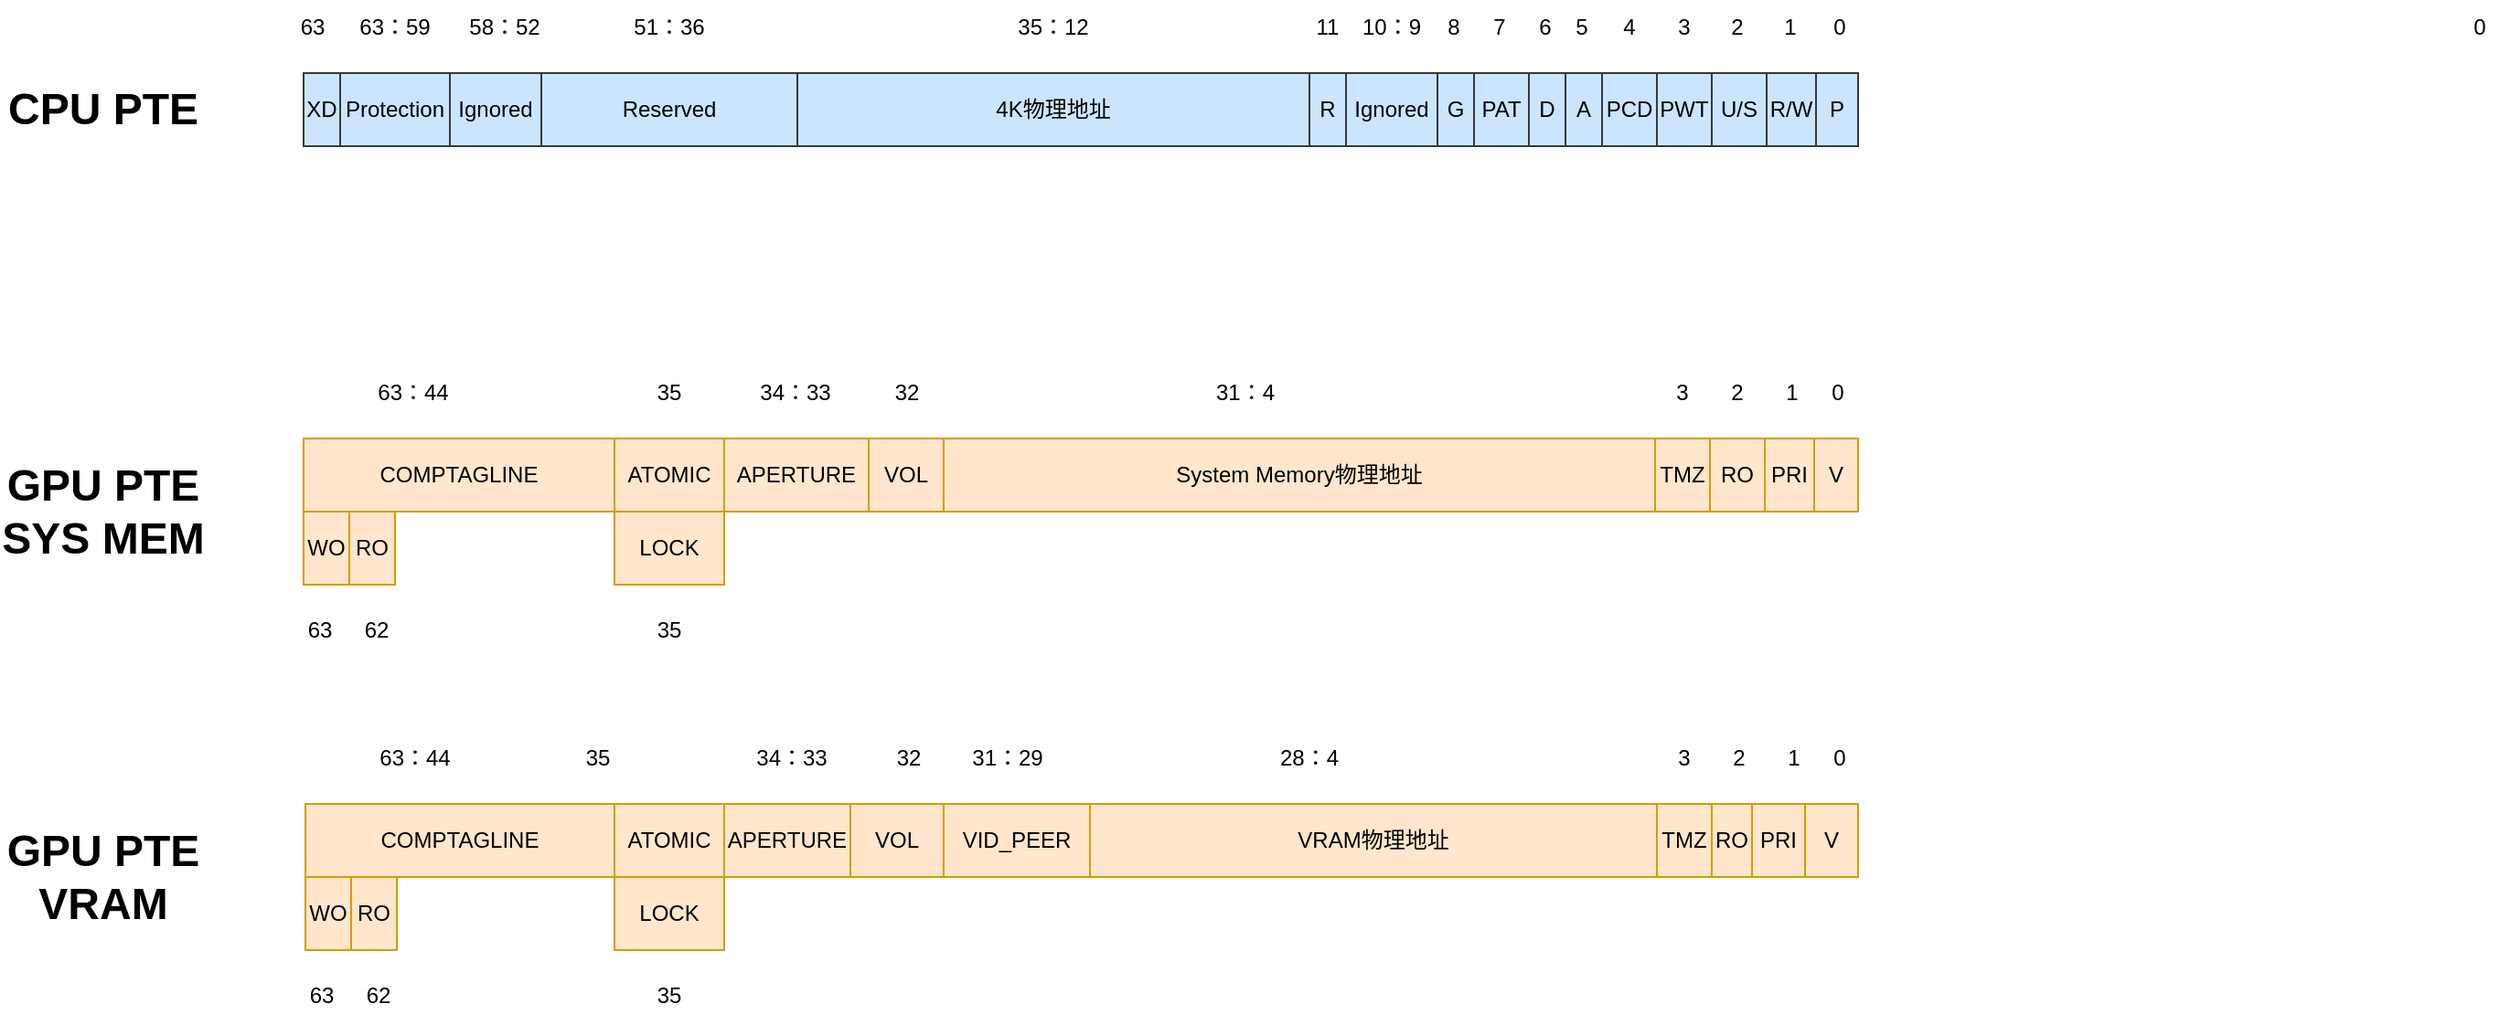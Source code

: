 <mxfile version="24.8.6">
  <diagram name="Page-1" id="d9wSrRjxU6M3m-tKCvw0">
    <mxGraphModel dx="2301" dy="827" grid="1" gridSize="10" guides="1" tooltips="1" connect="1" arrows="1" fold="1" page="1" pageScale="1" pageWidth="850" pageHeight="1100" math="0" shadow="0">
      <root>
        <mxCell id="0" />
        <mxCell id="1" parent="0" />
        <mxCell id="pMPUyEu7R3_AaXZGhj5S-2" value="" style="childLayout=tableLayout;recursiveResize=0;shadow=0;fillColor=#cce5ff;strokeColor=#36393d;glass=0;rounded=0;" vertex="1" parent="1">
          <mxGeometry y="440" width="850" height="40" as="geometry" />
        </mxCell>
        <mxCell id="pMPUyEu7R3_AaXZGhj5S-3" value="" style="shape=tableRow;horizontal=0;startSize=0;swimlaneHead=0;swimlaneBody=0;top=0;left=0;bottom=0;right=0;dropTarget=0;collapsible=0;recursiveResize=0;expand=0;fontStyle=0;fillColor=none;strokeColor=inherit;" vertex="1" parent="pMPUyEu7R3_AaXZGhj5S-2">
          <mxGeometry width="850" height="40" as="geometry" />
        </mxCell>
        <mxCell id="pMPUyEu7R3_AaXZGhj5S-21" value="XD" style="connectable=0;recursiveResize=0;strokeColor=inherit;fillColor=none;align=center;whiteSpace=wrap;html=1;" vertex="1" parent="pMPUyEu7R3_AaXZGhj5S-3">
          <mxGeometry width="20" height="40" as="geometry">
            <mxRectangle width="20" height="40" as="alternateBounds" />
          </mxGeometry>
        </mxCell>
        <mxCell id="pMPUyEu7R3_AaXZGhj5S-20" value="Protection" style="connectable=0;recursiveResize=0;strokeColor=inherit;fillColor=none;align=center;whiteSpace=wrap;html=1;" vertex="1" parent="pMPUyEu7R3_AaXZGhj5S-3">
          <mxGeometry x="20" width="60" height="40" as="geometry">
            <mxRectangle width="60" height="40" as="alternateBounds" />
          </mxGeometry>
        </mxCell>
        <mxCell id="pMPUyEu7R3_AaXZGhj5S-19" value="Ignored" style="connectable=0;recursiveResize=0;strokeColor=inherit;fillColor=none;align=center;whiteSpace=wrap;html=1;" vertex="1" parent="pMPUyEu7R3_AaXZGhj5S-3">
          <mxGeometry x="80" width="50" height="40" as="geometry">
            <mxRectangle width="50" height="40" as="alternateBounds" />
          </mxGeometry>
        </mxCell>
        <mxCell id="pMPUyEu7R3_AaXZGhj5S-18" value="Reserved" style="connectable=0;recursiveResize=0;strokeColor=inherit;fillColor=none;align=center;whiteSpace=wrap;html=1;" vertex="1" parent="pMPUyEu7R3_AaXZGhj5S-3">
          <mxGeometry x="130" width="140" height="40" as="geometry">
            <mxRectangle width="140" height="40" as="alternateBounds" />
          </mxGeometry>
        </mxCell>
        <mxCell id="pMPUyEu7R3_AaXZGhj5S-17" value="4K物理地址" style="connectable=0;recursiveResize=0;strokeColor=inherit;fillColor=none;align=center;whiteSpace=wrap;html=1;" vertex="1" parent="pMPUyEu7R3_AaXZGhj5S-3">
          <mxGeometry x="270" width="280" height="40" as="geometry">
            <mxRectangle width="280" height="40" as="alternateBounds" />
          </mxGeometry>
        </mxCell>
        <mxCell id="pMPUyEu7R3_AaXZGhj5S-4" value="R" style="connectable=0;recursiveResize=0;strokeColor=inherit;fillColor=none;align=center;whiteSpace=wrap;html=1;" vertex="1" parent="pMPUyEu7R3_AaXZGhj5S-3">
          <mxGeometry x="550" width="20" height="40" as="geometry">
            <mxRectangle width="20" height="40" as="alternateBounds" />
          </mxGeometry>
        </mxCell>
        <mxCell id="pMPUyEu7R3_AaXZGhj5S-5" value="Ignored" style="connectable=0;recursiveResize=0;strokeColor=inherit;fillColor=none;align=center;whiteSpace=wrap;html=1;" vertex="1" parent="pMPUyEu7R3_AaXZGhj5S-3">
          <mxGeometry x="570" width="50" height="40" as="geometry">
            <mxRectangle width="50" height="40" as="alternateBounds" />
          </mxGeometry>
        </mxCell>
        <mxCell id="pMPUyEu7R3_AaXZGhj5S-6" value="G" style="connectable=0;recursiveResize=0;strokeColor=inherit;fillColor=none;align=center;whiteSpace=wrap;html=1;" vertex="1" parent="pMPUyEu7R3_AaXZGhj5S-3">
          <mxGeometry x="620" width="20" height="40" as="geometry">
            <mxRectangle width="20" height="40" as="alternateBounds" />
          </mxGeometry>
        </mxCell>
        <mxCell id="pMPUyEu7R3_AaXZGhj5S-15" value="PAT" style="connectable=0;recursiveResize=0;strokeColor=inherit;fillColor=none;align=center;whiteSpace=wrap;html=1;" vertex="1" parent="pMPUyEu7R3_AaXZGhj5S-3">
          <mxGeometry x="640" width="30" height="40" as="geometry">
            <mxRectangle width="30" height="40" as="alternateBounds" />
          </mxGeometry>
        </mxCell>
        <mxCell id="pMPUyEu7R3_AaXZGhj5S-16" value="D" style="connectable=0;recursiveResize=0;strokeColor=inherit;fillColor=none;align=center;whiteSpace=wrap;html=1;" vertex="1" parent="pMPUyEu7R3_AaXZGhj5S-3">
          <mxGeometry x="670" width="20" height="40" as="geometry">
            <mxRectangle width="20" height="40" as="alternateBounds" />
          </mxGeometry>
        </mxCell>
        <mxCell id="pMPUyEu7R3_AaXZGhj5S-34" value="A" style="connectable=0;recursiveResize=0;strokeColor=inherit;fillColor=none;align=center;whiteSpace=wrap;html=1;" vertex="1" parent="pMPUyEu7R3_AaXZGhj5S-3">
          <mxGeometry x="690" width="20" height="40" as="geometry">
            <mxRectangle width="20" height="40" as="alternateBounds" />
          </mxGeometry>
        </mxCell>
        <mxCell id="pMPUyEu7R3_AaXZGhj5S-33" value="PCD" style="connectable=0;recursiveResize=0;strokeColor=inherit;fillColor=none;align=center;whiteSpace=wrap;html=1;" vertex="1" parent="pMPUyEu7R3_AaXZGhj5S-3">
          <mxGeometry x="710" width="30" height="40" as="geometry">
            <mxRectangle width="30" height="40" as="alternateBounds" />
          </mxGeometry>
        </mxCell>
        <mxCell id="pMPUyEu7R3_AaXZGhj5S-32" value="PWT" style="connectable=0;recursiveResize=0;strokeColor=inherit;fillColor=none;align=center;whiteSpace=wrap;html=1;" vertex="1" parent="pMPUyEu7R3_AaXZGhj5S-3">
          <mxGeometry x="740" width="30" height="40" as="geometry">
            <mxRectangle width="30" height="40" as="alternateBounds" />
          </mxGeometry>
        </mxCell>
        <mxCell id="pMPUyEu7R3_AaXZGhj5S-31" value="U/S" style="connectable=0;recursiveResize=0;strokeColor=inherit;fillColor=none;align=center;whiteSpace=wrap;html=1;" vertex="1" parent="pMPUyEu7R3_AaXZGhj5S-3">
          <mxGeometry x="770" width="30" height="40" as="geometry">
            <mxRectangle width="30" height="40" as="alternateBounds" />
          </mxGeometry>
        </mxCell>
        <mxCell id="pMPUyEu7R3_AaXZGhj5S-35" value="R/W" style="connectable=0;recursiveResize=0;strokeColor=inherit;fillColor=none;align=center;whiteSpace=wrap;html=1;" vertex="1" parent="pMPUyEu7R3_AaXZGhj5S-3">
          <mxGeometry x="800" width="27" height="40" as="geometry">
            <mxRectangle width="27" height="40" as="alternateBounds" />
          </mxGeometry>
        </mxCell>
        <mxCell id="pMPUyEu7R3_AaXZGhj5S-36" value="P" style="connectable=0;recursiveResize=0;strokeColor=inherit;fillColor=none;align=center;whiteSpace=wrap;html=1;" vertex="1" parent="pMPUyEu7R3_AaXZGhj5S-3">
          <mxGeometry x="827" width="23" height="40" as="geometry">
            <mxRectangle width="23" height="40" as="alternateBounds" />
          </mxGeometry>
        </mxCell>
        <mxCell id="pMPUyEu7R3_AaXZGhj5S-22" value="63" style="text;html=1;align=center;verticalAlign=middle;whiteSpace=wrap;rounded=0;" vertex="1" parent="1">
          <mxGeometry x="-10" y="400" width="30" height="30" as="geometry" />
        </mxCell>
        <mxCell id="pMPUyEu7R3_AaXZGhj5S-23" value="63：59" style="text;html=1;align=center;verticalAlign=middle;whiteSpace=wrap;rounded=0;" vertex="1" parent="1">
          <mxGeometry x="20" y="400" width="60" height="30" as="geometry" />
        </mxCell>
        <mxCell id="pMPUyEu7R3_AaXZGhj5S-24" value="58：52" style="text;html=1;align=center;verticalAlign=middle;whiteSpace=wrap;rounded=0;" vertex="1" parent="1">
          <mxGeometry x="80" y="400" width="60" height="30" as="geometry" />
        </mxCell>
        <mxCell id="pMPUyEu7R3_AaXZGhj5S-25" value="51：36" style="text;html=1;align=center;verticalAlign=middle;whiteSpace=wrap;rounded=0;" vertex="1" parent="1">
          <mxGeometry x="170" y="400" width="60" height="30" as="geometry" />
        </mxCell>
        <mxCell id="pMPUyEu7R3_AaXZGhj5S-26" value="35：12" style="text;html=1;align=center;verticalAlign=middle;whiteSpace=wrap;rounded=0;" vertex="1" parent="1">
          <mxGeometry x="380" y="400" width="60" height="30" as="geometry" />
        </mxCell>
        <mxCell id="pMPUyEu7R3_AaXZGhj5S-27" value="11" style="text;html=1;align=center;verticalAlign=middle;whiteSpace=wrap;rounded=0;" vertex="1" parent="1">
          <mxGeometry x="550" y="400" width="20" height="30" as="geometry" />
        </mxCell>
        <mxCell id="pMPUyEu7R3_AaXZGhj5S-28" value="10：9" style="text;html=1;align=center;verticalAlign=middle;whiteSpace=wrap;rounded=0;" vertex="1" parent="1">
          <mxGeometry x="575" y="400" width="40" height="30" as="geometry" />
        </mxCell>
        <mxCell id="pMPUyEu7R3_AaXZGhj5S-29" value="8" style="text;html=1;align=center;verticalAlign=middle;whiteSpace=wrap;rounded=0;" vertex="1" parent="1">
          <mxGeometry x="624" y="400" width="10" height="30" as="geometry" />
        </mxCell>
        <mxCell id="pMPUyEu7R3_AaXZGhj5S-30" value="7" style="text;html=1;align=center;verticalAlign=middle;whiteSpace=wrap;rounded=0;" vertex="1" parent="1">
          <mxGeometry x="644" y="400" width="20" height="30" as="geometry" />
        </mxCell>
        <mxCell id="pMPUyEu7R3_AaXZGhj5S-37" value="6" style="text;html=1;align=center;verticalAlign=middle;whiteSpace=wrap;rounded=0;" vertex="1" parent="1">
          <mxGeometry x="669" y="400" width="20" height="30" as="geometry" />
        </mxCell>
        <mxCell id="pMPUyEu7R3_AaXZGhj5S-38" value="4" style="text;html=1;align=center;verticalAlign=middle;whiteSpace=wrap;rounded=0;" vertex="1" parent="1">
          <mxGeometry x="715" y="400" width="20" height="30" as="geometry" />
        </mxCell>
        <mxCell id="pMPUyEu7R3_AaXZGhj5S-39" value="2" style="text;html=1;align=center;verticalAlign=middle;whiteSpace=wrap;rounded=0;" vertex="1" parent="1">
          <mxGeometry x="774" y="400" width="20" height="30" as="geometry" />
        </mxCell>
        <mxCell id="pMPUyEu7R3_AaXZGhj5S-40" value="1" style="text;html=1;align=center;verticalAlign=middle;whiteSpace=wrap;rounded=0;" vertex="1" parent="1">
          <mxGeometry x="803" y="400" width="20" height="30" as="geometry" />
        </mxCell>
        <mxCell id="pMPUyEu7R3_AaXZGhj5S-41" value="0" style="text;html=1;align=center;verticalAlign=middle;whiteSpace=wrap;rounded=0;" vertex="1" parent="1">
          <mxGeometry x="1180" y="400" width="20" height="30" as="geometry" />
        </mxCell>
        <mxCell id="pMPUyEu7R3_AaXZGhj5S-42" value="0" style="text;html=1;align=center;verticalAlign=middle;whiteSpace=wrap;rounded=0;" vertex="1" parent="1">
          <mxGeometry x="830" y="400" width="20" height="30" as="geometry" />
        </mxCell>
        <mxCell id="pMPUyEu7R3_AaXZGhj5S-45" value="3" style="text;html=1;align=center;verticalAlign=middle;whiteSpace=wrap;rounded=0;" vertex="1" parent="1">
          <mxGeometry x="745" y="400" width="20" height="30" as="geometry" />
        </mxCell>
        <mxCell id="pMPUyEu7R3_AaXZGhj5S-46" value="5" style="text;html=1;align=center;verticalAlign=middle;whiteSpace=wrap;rounded=0;" vertex="1" parent="1">
          <mxGeometry x="689" y="400" width="20" height="30" as="geometry" />
        </mxCell>
        <mxCell id="pMPUyEu7R3_AaXZGhj5S-47" value="" style="childLayout=tableLayout;recursiveResize=0;shadow=0;fillColor=#ffe6cc;strokeColor=#d79b00;glass=0;rounded=0;" vertex="1" parent="1">
          <mxGeometry y="640" width="850" height="40" as="geometry" />
        </mxCell>
        <mxCell id="pMPUyEu7R3_AaXZGhj5S-48" value="" style="shape=tableRow;horizontal=0;startSize=0;swimlaneHead=0;swimlaneBody=0;top=0;left=0;bottom=0;right=0;dropTarget=0;collapsible=0;recursiveResize=0;expand=0;fontStyle=0;fillColor=none;strokeColor=inherit;" vertex="1" parent="pMPUyEu7R3_AaXZGhj5S-47">
          <mxGeometry width="850" height="40" as="geometry" />
        </mxCell>
        <mxCell id="pMPUyEu7R3_AaXZGhj5S-86" value="COMPTAGLINE" style="connectable=0;recursiveResize=0;strokeColor=inherit;fillColor=none;align=center;whiteSpace=wrap;html=1;" vertex="1" parent="pMPUyEu7R3_AaXZGhj5S-48">
          <mxGeometry width="170" height="40" as="geometry">
            <mxRectangle width="170" height="40" as="alternateBounds" />
          </mxGeometry>
        </mxCell>
        <mxCell id="pMPUyEu7R3_AaXZGhj5S-85" value="ATOMIC" style="connectable=0;recursiveResize=0;strokeColor=inherit;fillColor=none;align=center;whiteSpace=wrap;html=1;" vertex="1" parent="pMPUyEu7R3_AaXZGhj5S-48">
          <mxGeometry x="170" width="60" height="40" as="geometry">
            <mxRectangle width="60" height="40" as="alternateBounds" />
          </mxGeometry>
        </mxCell>
        <mxCell id="pMPUyEu7R3_AaXZGhj5S-83" value="APERTURE" style="connectable=0;recursiveResize=0;strokeColor=inherit;fillColor=none;align=center;whiteSpace=wrap;html=1;" vertex="1" parent="pMPUyEu7R3_AaXZGhj5S-48">
          <mxGeometry x="230" width="79" height="40" as="geometry">
            <mxRectangle width="79" height="40" as="alternateBounds" />
          </mxGeometry>
        </mxCell>
        <mxCell id="pMPUyEu7R3_AaXZGhj5S-82" value="VOL" style="connectable=0;recursiveResize=0;strokeColor=inherit;fillColor=none;align=center;whiteSpace=wrap;html=1;" vertex="1" parent="pMPUyEu7R3_AaXZGhj5S-48">
          <mxGeometry x="309" width="41" height="40" as="geometry">
            <mxRectangle width="41" height="40" as="alternateBounds" />
          </mxGeometry>
        </mxCell>
        <mxCell id="pMPUyEu7R3_AaXZGhj5S-53" value="System Memory物理地址" style="connectable=0;recursiveResize=0;strokeColor=inherit;fillColor=none;align=center;whiteSpace=wrap;html=1;" vertex="1" parent="pMPUyEu7R3_AaXZGhj5S-48">
          <mxGeometry x="350" width="389" height="40" as="geometry">
            <mxRectangle width="389" height="40" as="alternateBounds" />
          </mxGeometry>
        </mxCell>
        <mxCell id="pMPUyEu7R3_AaXZGhj5S-61" value="TMZ" style="connectable=0;recursiveResize=0;strokeColor=inherit;fillColor=none;align=center;whiteSpace=wrap;html=1;" vertex="1" parent="pMPUyEu7R3_AaXZGhj5S-48">
          <mxGeometry x="739" width="30" height="40" as="geometry">
            <mxRectangle width="30" height="40" as="alternateBounds" />
          </mxGeometry>
        </mxCell>
        <mxCell id="pMPUyEu7R3_AaXZGhj5S-62" value="RO" style="connectable=0;recursiveResize=0;strokeColor=inherit;fillColor=none;align=center;whiteSpace=wrap;html=1;" vertex="1" parent="pMPUyEu7R3_AaXZGhj5S-48">
          <mxGeometry x="769" width="30" height="40" as="geometry">
            <mxRectangle width="30" height="40" as="alternateBounds" />
          </mxGeometry>
        </mxCell>
        <mxCell id="pMPUyEu7R3_AaXZGhj5S-63" value="PRI" style="connectable=0;recursiveResize=0;strokeColor=inherit;fillColor=none;align=center;whiteSpace=wrap;html=1;" vertex="1" parent="pMPUyEu7R3_AaXZGhj5S-48">
          <mxGeometry x="799" width="27" height="40" as="geometry">
            <mxRectangle width="27" height="40" as="alternateBounds" />
          </mxGeometry>
        </mxCell>
        <mxCell id="pMPUyEu7R3_AaXZGhj5S-64" value="V" style="connectable=0;recursiveResize=0;strokeColor=inherit;fillColor=none;align=center;whiteSpace=wrap;html=1;" vertex="1" parent="pMPUyEu7R3_AaXZGhj5S-48">
          <mxGeometry x="826" width="24" height="40" as="geometry">
            <mxRectangle width="24" height="40" as="alternateBounds" />
          </mxGeometry>
        </mxCell>
        <mxCell id="pMPUyEu7R3_AaXZGhj5S-87" value="0" style="text;html=1;align=center;verticalAlign=middle;whiteSpace=wrap;rounded=0;" vertex="1" parent="1">
          <mxGeometry x="829" y="600" width="20" height="30" as="geometry" />
        </mxCell>
        <mxCell id="pMPUyEu7R3_AaXZGhj5S-91" value="1" style="text;html=1;align=center;verticalAlign=middle;whiteSpace=wrap;rounded=0;" vertex="1" parent="1">
          <mxGeometry x="804" y="600" width="20" height="30" as="geometry" />
        </mxCell>
        <mxCell id="pMPUyEu7R3_AaXZGhj5S-92" value="2" style="text;html=1;align=center;verticalAlign=middle;whiteSpace=wrap;rounded=0;" vertex="1" parent="1">
          <mxGeometry x="774" y="600" width="20" height="30" as="geometry" />
        </mxCell>
        <mxCell id="pMPUyEu7R3_AaXZGhj5S-93" value="3" style="text;html=1;align=center;verticalAlign=middle;whiteSpace=wrap;rounded=0;" vertex="1" parent="1">
          <mxGeometry x="744" y="600" width="20" height="30" as="geometry" />
        </mxCell>
        <mxCell id="pMPUyEu7R3_AaXZGhj5S-94" value="31：4" style="text;html=1;align=center;verticalAlign=middle;whiteSpace=wrap;rounded=0;" vertex="1" parent="1">
          <mxGeometry x="490" y="600" width="50" height="30" as="geometry" />
        </mxCell>
        <mxCell id="pMPUyEu7R3_AaXZGhj5S-95" value="32" style="text;html=1;align=center;verticalAlign=middle;whiteSpace=wrap;rounded=0;" vertex="1" parent="1">
          <mxGeometry x="320" y="600" width="20" height="30" as="geometry" />
        </mxCell>
        <mxCell id="pMPUyEu7R3_AaXZGhj5S-96" value="34：33" style="text;html=1;align=center;verticalAlign=middle;whiteSpace=wrap;rounded=0;" vertex="1" parent="1">
          <mxGeometry x="239" y="600" width="60" height="30" as="geometry" />
        </mxCell>
        <mxCell id="pMPUyEu7R3_AaXZGhj5S-97" value="35" style="text;html=1;align=center;verticalAlign=middle;whiteSpace=wrap;rounded=0;" vertex="1" parent="1">
          <mxGeometry x="190" y="600" width="20" height="30" as="geometry" />
        </mxCell>
        <mxCell id="pMPUyEu7R3_AaXZGhj5S-99" value="63：44" style="text;html=1;align=center;verticalAlign=middle;whiteSpace=wrap;rounded=0;" vertex="1" parent="1">
          <mxGeometry x="30" y="600" width="60" height="30" as="geometry" />
        </mxCell>
        <mxCell id="pMPUyEu7R3_AaXZGhj5S-113" value="" style="shape=table;startSize=0;container=1;collapsible=0;childLayout=tableLayout;fillColor=#ffe6cc;strokeColor=#d79b00;" vertex="1" parent="1">
          <mxGeometry y="680" width="50" height="40" as="geometry" />
        </mxCell>
        <mxCell id="pMPUyEu7R3_AaXZGhj5S-114" value="" style="shape=tableRow;horizontal=0;startSize=0;swimlaneHead=0;swimlaneBody=0;strokeColor=inherit;top=0;left=0;bottom=0;right=0;collapsible=0;dropTarget=0;fillColor=none;points=[[0,0.5],[1,0.5]];portConstraint=eastwest;" vertex="1" parent="pMPUyEu7R3_AaXZGhj5S-113">
          <mxGeometry width="50" height="40" as="geometry" />
        </mxCell>
        <mxCell id="pMPUyEu7R3_AaXZGhj5S-115" value="WO" style="shape=partialRectangle;html=1;whiteSpace=wrap;connectable=0;strokeColor=inherit;overflow=hidden;fillColor=none;top=0;left=0;bottom=0;right=0;pointerEvents=1;" vertex="1" parent="pMPUyEu7R3_AaXZGhj5S-114">
          <mxGeometry width="25" height="40" as="geometry">
            <mxRectangle width="25" height="40" as="alternateBounds" />
          </mxGeometry>
        </mxCell>
        <mxCell id="pMPUyEu7R3_AaXZGhj5S-116" value="RO" style="shape=partialRectangle;html=1;whiteSpace=wrap;connectable=0;strokeColor=inherit;overflow=hidden;fillColor=none;top=0;left=0;bottom=0;right=0;pointerEvents=1;" vertex="1" parent="pMPUyEu7R3_AaXZGhj5S-114">
          <mxGeometry x="25" width="25" height="40" as="geometry">
            <mxRectangle width="25" height="40" as="alternateBounds" />
          </mxGeometry>
        </mxCell>
        <mxCell id="pMPUyEu7R3_AaXZGhj5S-126" value="63" style="text;html=1;align=center;verticalAlign=middle;whiteSpace=wrap;rounded=0;" vertex="1" parent="1">
          <mxGeometry x="-1" y="730" width="20" height="30" as="geometry" />
        </mxCell>
        <mxCell id="pMPUyEu7R3_AaXZGhj5S-127" value="62" style="text;html=1;align=center;verticalAlign=middle;whiteSpace=wrap;rounded=0;" vertex="1" parent="1">
          <mxGeometry x="30" y="730" width="20" height="30" as="geometry" />
        </mxCell>
        <mxCell id="pMPUyEu7R3_AaXZGhj5S-129" value="" style="childLayout=tableLayout;recursiveResize=0;shadow=0;fillColor=#ffe6cc;strokeColor=#d79b00;glass=0;rounded=0;" vertex="1" parent="1">
          <mxGeometry x="1" y="840" width="849" height="40" as="geometry" />
        </mxCell>
        <mxCell id="pMPUyEu7R3_AaXZGhj5S-130" value="" style="shape=tableRow;horizontal=0;startSize=0;swimlaneHead=0;swimlaneBody=0;top=0;left=0;bottom=0;right=0;dropTarget=0;collapsible=0;recursiveResize=0;expand=0;fontStyle=0;fillColor=none;strokeColor=inherit;" vertex="1" parent="pMPUyEu7R3_AaXZGhj5S-129">
          <mxGeometry width="849" height="40" as="geometry" />
        </mxCell>
        <mxCell id="pMPUyEu7R3_AaXZGhj5S-131" value="COMPTAGLINE" style="connectable=0;recursiveResize=0;strokeColor=inherit;fillColor=none;align=center;whiteSpace=wrap;html=1;" vertex="1" parent="pMPUyEu7R3_AaXZGhj5S-130">
          <mxGeometry width="169" height="40" as="geometry">
            <mxRectangle width="169" height="40" as="alternateBounds" />
          </mxGeometry>
        </mxCell>
        <mxCell id="pMPUyEu7R3_AaXZGhj5S-132" value="ATOMIC" style="connectable=0;recursiveResize=0;strokeColor=inherit;fillColor=none;align=center;whiteSpace=wrap;html=1;" vertex="1" parent="pMPUyEu7R3_AaXZGhj5S-130">
          <mxGeometry x="169" width="60" height="40" as="geometry">
            <mxRectangle width="60" height="40" as="alternateBounds" />
          </mxGeometry>
        </mxCell>
        <mxCell id="pMPUyEu7R3_AaXZGhj5S-133" value="APERTURE" style="connectable=0;recursiveResize=0;strokeColor=inherit;fillColor=none;align=center;whiteSpace=wrap;html=1;" vertex="1" parent="pMPUyEu7R3_AaXZGhj5S-130">
          <mxGeometry x="229" width="69" height="40" as="geometry">
            <mxRectangle width="69" height="40" as="alternateBounds" />
          </mxGeometry>
        </mxCell>
        <mxCell id="pMPUyEu7R3_AaXZGhj5S-134" value="VOL" style="connectable=0;recursiveResize=0;strokeColor=inherit;fillColor=none;align=center;whiteSpace=wrap;html=1;" vertex="1" parent="pMPUyEu7R3_AaXZGhj5S-130">
          <mxGeometry x="298" width="51" height="40" as="geometry">
            <mxRectangle width="51" height="40" as="alternateBounds" />
          </mxGeometry>
        </mxCell>
        <mxCell id="pMPUyEu7R3_AaXZGhj5S-159" value="VID_PEER" style="connectable=0;recursiveResize=0;strokeColor=inherit;fillColor=none;align=center;whiteSpace=wrap;html=1;" vertex="1" parent="pMPUyEu7R3_AaXZGhj5S-130">
          <mxGeometry x="349" width="80" height="40" as="geometry">
            <mxRectangle width="80" height="40" as="alternateBounds" />
          </mxGeometry>
        </mxCell>
        <mxCell id="pMPUyEu7R3_AaXZGhj5S-135" value="VRAM物理地址" style="connectable=0;recursiveResize=0;strokeColor=inherit;fillColor=none;align=center;whiteSpace=wrap;html=1;" vertex="1" parent="pMPUyEu7R3_AaXZGhj5S-130">
          <mxGeometry x="429" width="310" height="40" as="geometry">
            <mxRectangle width="310" height="40" as="alternateBounds" />
          </mxGeometry>
        </mxCell>
        <mxCell id="pMPUyEu7R3_AaXZGhj5S-136" value="TMZ" style="connectable=0;recursiveResize=0;strokeColor=inherit;fillColor=none;align=center;whiteSpace=wrap;html=1;" vertex="1" parent="pMPUyEu7R3_AaXZGhj5S-130">
          <mxGeometry x="739" width="30" height="40" as="geometry">
            <mxRectangle width="30" height="40" as="alternateBounds" />
          </mxGeometry>
        </mxCell>
        <mxCell id="pMPUyEu7R3_AaXZGhj5S-137" value="RO" style="connectable=0;recursiveResize=0;strokeColor=inherit;fillColor=none;align=center;whiteSpace=wrap;html=1;" vertex="1" parent="pMPUyEu7R3_AaXZGhj5S-130">
          <mxGeometry x="769" width="22" height="40" as="geometry">
            <mxRectangle width="22" height="40" as="alternateBounds" />
          </mxGeometry>
        </mxCell>
        <mxCell id="pMPUyEu7R3_AaXZGhj5S-138" value="PRI" style="connectable=0;recursiveResize=0;strokeColor=inherit;fillColor=none;align=center;whiteSpace=wrap;html=1;" vertex="1" parent="pMPUyEu7R3_AaXZGhj5S-130">
          <mxGeometry x="791" width="29" height="40" as="geometry">
            <mxRectangle width="29" height="40" as="alternateBounds" />
          </mxGeometry>
        </mxCell>
        <mxCell id="pMPUyEu7R3_AaXZGhj5S-139" value="V" style="connectable=0;recursiveResize=0;strokeColor=inherit;fillColor=none;align=center;whiteSpace=wrap;html=1;" vertex="1" parent="pMPUyEu7R3_AaXZGhj5S-130">
          <mxGeometry x="820" width="29" height="40" as="geometry">
            <mxRectangle width="29" height="40" as="alternateBounds" />
          </mxGeometry>
        </mxCell>
        <mxCell id="pMPUyEu7R3_AaXZGhj5S-140" value="0" style="text;html=1;align=center;verticalAlign=middle;whiteSpace=wrap;rounded=0;" vertex="1" parent="1">
          <mxGeometry x="830" y="800" width="20" height="30" as="geometry" />
        </mxCell>
        <mxCell id="pMPUyEu7R3_AaXZGhj5S-141" value="1" style="text;html=1;align=center;verticalAlign=middle;whiteSpace=wrap;rounded=0;" vertex="1" parent="1">
          <mxGeometry x="805" y="800" width="20" height="30" as="geometry" />
        </mxCell>
        <mxCell id="pMPUyEu7R3_AaXZGhj5S-142" value="2" style="text;html=1;align=center;verticalAlign=middle;whiteSpace=wrap;rounded=0;" vertex="1" parent="1">
          <mxGeometry x="775" y="800" width="20" height="30" as="geometry" />
        </mxCell>
        <mxCell id="pMPUyEu7R3_AaXZGhj5S-143" value="3" style="text;html=1;align=center;verticalAlign=middle;whiteSpace=wrap;rounded=0;" vertex="1" parent="1">
          <mxGeometry x="745" y="800" width="20" height="30" as="geometry" />
        </mxCell>
        <mxCell id="pMPUyEu7R3_AaXZGhj5S-144" value="28：4" style="text;html=1;align=center;verticalAlign=middle;whiteSpace=wrap;rounded=0;" vertex="1" parent="1">
          <mxGeometry x="525" y="800" width="50" height="30" as="geometry" />
        </mxCell>
        <mxCell id="pMPUyEu7R3_AaXZGhj5S-145" value="32" style="text;html=1;align=center;verticalAlign=middle;whiteSpace=wrap;rounded=0;" vertex="1" parent="1">
          <mxGeometry x="321" y="800" width="20" height="30" as="geometry" />
        </mxCell>
        <mxCell id="pMPUyEu7R3_AaXZGhj5S-146" value="34：33" style="text;html=1;align=center;verticalAlign=middle;whiteSpace=wrap;rounded=0;" vertex="1" parent="1">
          <mxGeometry x="237" y="800" width="60" height="30" as="geometry" />
        </mxCell>
        <mxCell id="pMPUyEu7R3_AaXZGhj5S-147" value="35" style="text;html=1;align=center;verticalAlign=middle;whiteSpace=wrap;rounded=0;" vertex="1" parent="1">
          <mxGeometry x="151" y="800" width="20" height="30" as="geometry" />
        </mxCell>
        <mxCell id="pMPUyEu7R3_AaXZGhj5S-148" value="63：44" style="text;html=1;align=center;verticalAlign=middle;whiteSpace=wrap;rounded=0;" vertex="1" parent="1">
          <mxGeometry x="31" y="800" width="60" height="30" as="geometry" />
        </mxCell>
        <mxCell id="pMPUyEu7R3_AaXZGhj5S-149" value="" style="shape=table;startSize=0;container=1;collapsible=0;childLayout=tableLayout;fillColor=#ffe6cc;strokeColor=#d79b00;" vertex="1" parent="1">
          <mxGeometry x="1" y="880" width="50" height="40" as="geometry" />
        </mxCell>
        <mxCell id="pMPUyEu7R3_AaXZGhj5S-150" value="" style="shape=tableRow;horizontal=0;startSize=0;swimlaneHead=0;swimlaneBody=0;strokeColor=inherit;top=0;left=0;bottom=0;right=0;collapsible=0;dropTarget=0;fillColor=none;points=[[0,0.5],[1,0.5]];portConstraint=eastwest;" vertex="1" parent="pMPUyEu7R3_AaXZGhj5S-149">
          <mxGeometry width="50" height="40" as="geometry" />
        </mxCell>
        <mxCell id="pMPUyEu7R3_AaXZGhj5S-151" value="WO" style="shape=partialRectangle;html=1;whiteSpace=wrap;connectable=0;strokeColor=inherit;overflow=hidden;fillColor=none;top=0;left=0;bottom=0;right=0;pointerEvents=1;" vertex="1" parent="pMPUyEu7R3_AaXZGhj5S-150">
          <mxGeometry width="25" height="40" as="geometry">
            <mxRectangle width="25" height="40" as="alternateBounds" />
          </mxGeometry>
        </mxCell>
        <mxCell id="pMPUyEu7R3_AaXZGhj5S-152" value="RO" style="shape=partialRectangle;html=1;whiteSpace=wrap;connectable=0;strokeColor=inherit;overflow=hidden;fillColor=none;top=0;left=0;bottom=0;right=0;pointerEvents=1;" vertex="1" parent="pMPUyEu7R3_AaXZGhj5S-150">
          <mxGeometry x="25" width="25" height="40" as="geometry">
            <mxRectangle width="25" height="40" as="alternateBounds" />
          </mxGeometry>
        </mxCell>
        <mxCell id="pMPUyEu7R3_AaXZGhj5S-153" value="63" style="text;html=1;align=center;verticalAlign=middle;whiteSpace=wrap;rounded=0;" vertex="1" parent="1">
          <mxGeometry y="930" width="20" height="30" as="geometry" />
        </mxCell>
        <mxCell id="pMPUyEu7R3_AaXZGhj5S-154" value="62" style="text;html=1;align=center;verticalAlign=middle;whiteSpace=wrap;rounded=0;" vertex="1" parent="1">
          <mxGeometry x="31" y="930" width="20" height="30" as="geometry" />
        </mxCell>
        <mxCell id="pMPUyEu7R3_AaXZGhj5S-155" value="" style="shape=table;startSize=0;container=1;collapsible=0;childLayout=tableLayout;fillColor=#ffe6cc;strokeColor=#d79b00;" vertex="1" parent="1">
          <mxGeometry x="170" y="680" width="60" height="40" as="geometry" />
        </mxCell>
        <mxCell id="pMPUyEu7R3_AaXZGhj5S-156" value="" style="shape=tableRow;horizontal=0;startSize=0;swimlaneHead=0;swimlaneBody=0;strokeColor=inherit;top=0;left=0;bottom=0;right=0;collapsible=0;dropTarget=0;fillColor=none;points=[[0,0.5],[1,0.5]];portConstraint=eastwest;" vertex="1" parent="pMPUyEu7R3_AaXZGhj5S-155">
          <mxGeometry width="60" height="40" as="geometry" />
        </mxCell>
        <mxCell id="pMPUyEu7R3_AaXZGhj5S-157" value="LOCK" style="shape=partialRectangle;html=1;whiteSpace=wrap;connectable=0;strokeColor=inherit;overflow=hidden;fillColor=none;top=0;left=0;bottom=0;right=0;pointerEvents=1;" vertex="1" parent="pMPUyEu7R3_AaXZGhj5S-156">
          <mxGeometry width="60" height="40" as="geometry">
            <mxRectangle width="60" height="40" as="alternateBounds" />
          </mxGeometry>
        </mxCell>
        <mxCell id="pMPUyEu7R3_AaXZGhj5S-158" value="35" style="text;html=1;align=center;verticalAlign=middle;whiteSpace=wrap;rounded=0;" vertex="1" parent="1">
          <mxGeometry x="190" y="730" width="20" height="30" as="geometry" />
        </mxCell>
        <mxCell id="pMPUyEu7R3_AaXZGhj5S-160" value="31：29" style="text;html=1;align=center;verticalAlign=middle;whiteSpace=wrap;rounded=0;" vertex="1" parent="1">
          <mxGeometry x="360" y="800" width="50" height="30" as="geometry" />
        </mxCell>
        <mxCell id="pMPUyEu7R3_AaXZGhj5S-161" value="" style="shape=table;startSize=0;container=1;collapsible=0;childLayout=tableLayout;fillColor=#ffe6cc;strokeColor=#d79b00;" vertex="1" parent="1">
          <mxGeometry x="170" y="880" width="60" height="40" as="geometry" />
        </mxCell>
        <mxCell id="pMPUyEu7R3_AaXZGhj5S-162" value="" style="shape=tableRow;horizontal=0;startSize=0;swimlaneHead=0;swimlaneBody=0;strokeColor=inherit;top=0;left=0;bottom=0;right=0;collapsible=0;dropTarget=0;fillColor=none;points=[[0,0.5],[1,0.5]];portConstraint=eastwest;" vertex="1" parent="pMPUyEu7R3_AaXZGhj5S-161">
          <mxGeometry width="60" height="40" as="geometry" />
        </mxCell>
        <mxCell id="pMPUyEu7R3_AaXZGhj5S-163" value="LOCK" style="shape=partialRectangle;html=1;whiteSpace=wrap;connectable=0;strokeColor=inherit;overflow=hidden;fillColor=none;top=0;left=0;bottom=0;right=0;pointerEvents=1;" vertex="1" parent="pMPUyEu7R3_AaXZGhj5S-162">
          <mxGeometry width="60" height="40" as="geometry">
            <mxRectangle width="60" height="40" as="alternateBounds" />
          </mxGeometry>
        </mxCell>
        <mxCell id="pMPUyEu7R3_AaXZGhj5S-164" value="35" style="text;html=1;align=center;verticalAlign=middle;whiteSpace=wrap;rounded=0;" vertex="1" parent="1">
          <mxGeometry x="190" y="930" width="20" height="30" as="geometry" />
        </mxCell>
        <mxCell id="pMPUyEu7R3_AaXZGhj5S-165" value="CPU PTE" style="text;strokeColor=none;fillColor=none;html=1;fontSize=24;fontStyle=1;verticalAlign=middle;align=center;" vertex="1" parent="1">
          <mxGeometry x="-160" y="440" width="100" height="40" as="geometry" />
        </mxCell>
        <mxCell id="pMPUyEu7R3_AaXZGhj5S-166" value="GPU PTE&lt;div&gt;SYS MEM&lt;/div&gt;" style="text;strokeColor=none;fillColor=none;html=1;fontSize=24;fontStyle=1;verticalAlign=middle;align=center;" vertex="1" parent="1">
          <mxGeometry x="-160" y="640" width="100" height="80" as="geometry" />
        </mxCell>
        <mxCell id="pMPUyEu7R3_AaXZGhj5S-167" value="GPU PTE&lt;div&gt;VRAM&lt;/div&gt;" style="text;strokeColor=none;fillColor=none;html=1;fontSize=24;fontStyle=1;verticalAlign=middle;align=center;" vertex="1" parent="1">
          <mxGeometry x="-160" y="840" width="100" height="80" as="geometry" />
        </mxCell>
      </root>
    </mxGraphModel>
  </diagram>
</mxfile>
